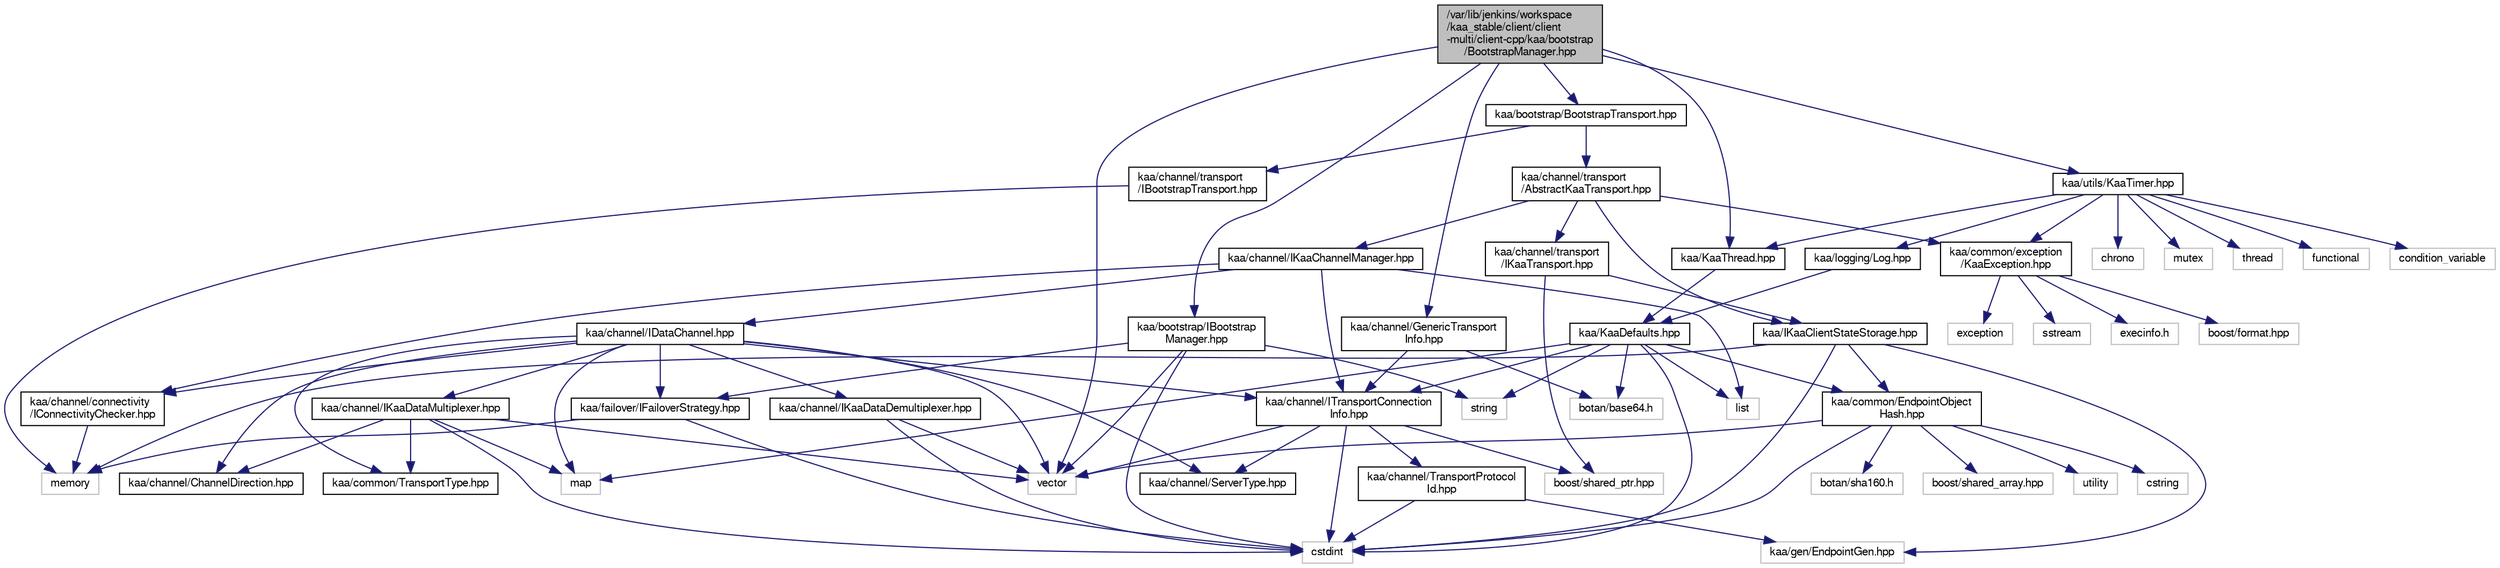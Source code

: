 digraph "/var/lib/jenkins/workspace/kaa_stable/client/client-multi/client-cpp/kaa/bootstrap/BootstrapManager.hpp"
{
  bgcolor="transparent";
  edge [fontname="FreeSans",fontsize="10",labelfontname="FreeSans",labelfontsize="10"];
  node [fontname="FreeSans",fontsize="10",shape=record];
  Node1 [label="/var/lib/jenkins/workspace\l/kaa_stable/client/client\l-multi/client-cpp/kaa/bootstrap\l/BootstrapManager.hpp",height=0.2,width=0.4,color="black", fillcolor="grey75", style="filled" fontcolor="black"];
  Node1 -> Node2 [color="midnightblue",fontsize="10",style="solid",fontname="FreeSans"];
  Node2 [label="vector",height=0.2,width=0.4,color="grey75"];
  Node1 -> Node3 [color="midnightblue",fontsize="10",style="solid",fontname="FreeSans"];
  Node3 [label="kaa/KaaThread.hpp",height=0.2,width=0.4,color="black",URL="$KaaThread_8hpp.html"];
  Node3 -> Node4 [color="midnightblue",fontsize="10",style="solid",fontname="FreeSans"];
  Node4 [label="kaa/KaaDefaults.hpp",height=0.2,width=0.4,color="black",URL="$KaaDefaults_8hpp.html"];
  Node4 -> Node5 [color="midnightblue",fontsize="10",style="solid",fontname="FreeSans"];
  Node5 [label="map",height=0.2,width=0.4,color="grey75"];
  Node4 -> Node6 [color="midnightblue",fontsize="10",style="solid",fontname="FreeSans"];
  Node6 [label="list",height=0.2,width=0.4,color="grey75"];
  Node4 -> Node7 [color="midnightblue",fontsize="10",style="solid",fontname="FreeSans"];
  Node7 [label="string",height=0.2,width=0.4,color="grey75"];
  Node4 -> Node8 [color="midnightblue",fontsize="10",style="solid",fontname="FreeSans"];
  Node8 [label="botan/base64.h",height=0.2,width=0.4,color="grey75"];
  Node4 -> Node9 [color="midnightblue",fontsize="10",style="solid",fontname="FreeSans"];
  Node9 [label="cstdint",height=0.2,width=0.4,color="grey75"];
  Node4 -> Node10 [color="midnightblue",fontsize="10",style="solid",fontname="FreeSans"];
  Node10 [label="kaa/common/EndpointObject\lHash.hpp",height=0.2,width=0.4,color="black",URL="$EndpointObjectHash_8hpp.html"];
  Node10 -> Node11 [color="midnightblue",fontsize="10",style="solid",fontname="FreeSans"];
  Node11 [label="utility",height=0.2,width=0.4,color="grey75"];
  Node10 -> Node12 [color="midnightblue",fontsize="10",style="solid",fontname="FreeSans"];
  Node12 [label="cstring",height=0.2,width=0.4,color="grey75"];
  Node10 -> Node2 [color="midnightblue",fontsize="10",style="solid",fontname="FreeSans"];
  Node10 -> Node13 [color="midnightblue",fontsize="10",style="solid",fontname="FreeSans"];
  Node13 [label="botan/sha160.h",height=0.2,width=0.4,color="grey75"];
  Node10 -> Node9 [color="midnightblue",fontsize="10",style="solid",fontname="FreeSans"];
  Node10 -> Node14 [color="midnightblue",fontsize="10",style="solid",fontname="FreeSans"];
  Node14 [label="boost/shared_array.hpp",height=0.2,width=0.4,color="grey75"];
  Node4 -> Node15 [color="midnightblue",fontsize="10",style="solid",fontname="FreeSans"];
  Node15 [label="kaa/channel/ITransportConnection\lInfo.hpp",height=0.2,width=0.4,color="black",URL="$ITransportConnectionInfo_8hpp.html"];
  Node15 -> Node9 [color="midnightblue",fontsize="10",style="solid",fontname="FreeSans"];
  Node15 -> Node2 [color="midnightblue",fontsize="10",style="solid",fontname="FreeSans"];
  Node15 -> Node16 [color="midnightblue",fontsize="10",style="solid",fontname="FreeSans"];
  Node16 [label="boost/shared_ptr.hpp",height=0.2,width=0.4,color="grey75"];
  Node15 -> Node17 [color="midnightblue",fontsize="10",style="solid",fontname="FreeSans"];
  Node17 [label="kaa/channel/ServerType.hpp",height=0.2,width=0.4,color="black",URL="$ServerType_8hpp.html"];
  Node15 -> Node18 [color="midnightblue",fontsize="10",style="solid",fontname="FreeSans"];
  Node18 [label="kaa/channel/TransportProtocol\lId.hpp",height=0.2,width=0.4,color="black",URL="$TransportProtocolId_8hpp.html"];
  Node18 -> Node9 [color="midnightblue",fontsize="10",style="solid",fontname="FreeSans"];
  Node18 -> Node19 [color="midnightblue",fontsize="10",style="solid",fontname="FreeSans"];
  Node19 [label="kaa/gen/EndpointGen.hpp",height=0.2,width=0.4,color="grey75"];
  Node1 -> Node20 [color="midnightblue",fontsize="10",style="solid",fontname="FreeSans"];
  Node20 [label="kaa/bootstrap/IBootstrap\lManager.hpp",height=0.2,width=0.4,color="black",URL="$IBootstrapManager_8hpp.html"];
  Node20 -> Node2 [color="midnightblue",fontsize="10",style="solid",fontname="FreeSans"];
  Node20 -> Node7 [color="midnightblue",fontsize="10",style="solid",fontname="FreeSans"];
  Node20 -> Node9 [color="midnightblue",fontsize="10",style="solid",fontname="FreeSans"];
  Node20 -> Node21 [color="midnightblue",fontsize="10",style="solid",fontname="FreeSans"];
  Node21 [label="kaa/failover/IFailoverStrategy.hpp",height=0.2,width=0.4,color="black",URL="$IFailoverStrategy_8hpp.html"];
  Node21 -> Node22 [color="midnightblue",fontsize="10",style="solid",fontname="FreeSans"];
  Node22 [label="memory",height=0.2,width=0.4,color="grey75"];
  Node21 -> Node9 [color="midnightblue",fontsize="10",style="solid",fontname="FreeSans"];
  Node1 -> Node23 [color="midnightblue",fontsize="10",style="solid",fontname="FreeSans"];
  Node23 [label="kaa/bootstrap/BootstrapTransport.hpp",height=0.2,width=0.4,color="black",URL="$BootstrapTransport_8hpp.html"];
  Node23 -> Node24 [color="midnightblue",fontsize="10",style="solid",fontname="FreeSans"];
  Node24 [label="kaa/channel/transport\l/AbstractKaaTransport.hpp",height=0.2,width=0.4,color="black",URL="$AbstractKaaTransport_8hpp.html"];
  Node24 -> Node25 [color="midnightblue",fontsize="10",style="solid",fontname="FreeSans"];
  Node25 [label="kaa/channel/transport\l/IKaaTransport.hpp",height=0.2,width=0.4,color="black",URL="$IKaaTransport_8hpp.html"];
  Node25 -> Node26 [color="midnightblue",fontsize="10",style="solid",fontname="FreeSans"];
  Node26 [label="kaa/IKaaClientStateStorage.hpp",height=0.2,width=0.4,color="black",URL="$IKaaClientStateStorage_8hpp.html"];
  Node26 -> Node9 [color="midnightblue",fontsize="10",style="solid",fontname="FreeSans"];
  Node26 -> Node22 [color="midnightblue",fontsize="10",style="solid",fontname="FreeSans"];
  Node26 -> Node19 [color="midnightblue",fontsize="10",style="solid",fontname="FreeSans"];
  Node26 -> Node10 [color="midnightblue",fontsize="10",style="solid",fontname="FreeSans"];
  Node25 -> Node16 [color="midnightblue",fontsize="10",style="solid",fontname="FreeSans"];
  Node24 -> Node27 [color="midnightblue",fontsize="10",style="solid",fontname="FreeSans"];
  Node27 [label="kaa/channel/IKaaChannelManager.hpp",height=0.2,width=0.4,color="black",URL="$IKaaChannelManager_8hpp.html"];
  Node27 -> Node6 [color="midnightblue",fontsize="10",style="solid",fontname="FreeSans"];
  Node27 -> Node28 [color="midnightblue",fontsize="10",style="solid",fontname="FreeSans"];
  Node28 [label="kaa/channel/IDataChannel.hpp",height=0.2,width=0.4,color="black",URL="$IDataChannel_8hpp.html"];
  Node28 -> Node2 [color="midnightblue",fontsize="10",style="solid",fontname="FreeSans"];
  Node28 -> Node5 [color="midnightblue",fontsize="10",style="solid",fontname="FreeSans"];
  Node28 -> Node21 [color="midnightblue",fontsize="10",style="solid",fontname="FreeSans"];
  Node28 -> Node17 [color="midnightblue",fontsize="10",style="solid",fontname="FreeSans"];
  Node28 -> Node29 [color="midnightblue",fontsize="10",style="solid",fontname="FreeSans"];
  Node29 [label="kaa/common/TransportType.hpp",height=0.2,width=0.4,color="black",URL="$TransportType_8hpp.html"];
  Node28 -> Node30 [color="midnightblue",fontsize="10",style="solid",fontname="FreeSans"];
  Node30 [label="kaa/channel/ChannelDirection.hpp",height=0.2,width=0.4,color="black",URL="$ChannelDirection_8hpp.html"];
  Node28 -> Node31 [color="midnightblue",fontsize="10",style="solid",fontname="FreeSans"];
  Node31 [label="kaa/channel/IKaaDataMultiplexer.hpp",height=0.2,width=0.4,color="black",URL="$IKaaDataMultiplexer_8hpp.html"];
  Node31 -> Node9 [color="midnightblue",fontsize="10",style="solid",fontname="FreeSans"];
  Node31 -> Node5 [color="midnightblue",fontsize="10",style="solid",fontname="FreeSans"];
  Node31 -> Node2 [color="midnightblue",fontsize="10",style="solid",fontname="FreeSans"];
  Node31 -> Node29 [color="midnightblue",fontsize="10",style="solid",fontname="FreeSans"];
  Node31 -> Node30 [color="midnightblue",fontsize="10",style="solid",fontname="FreeSans"];
  Node28 -> Node32 [color="midnightblue",fontsize="10",style="solid",fontname="FreeSans"];
  Node32 [label="kaa/channel/IKaaDataDemultiplexer.hpp",height=0.2,width=0.4,color="black",URL="$IKaaDataDemultiplexer_8hpp.html"];
  Node32 -> Node9 [color="midnightblue",fontsize="10",style="solid",fontname="FreeSans"];
  Node32 -> Node2 [color="midnightblue",fontsize="10",style="solid",fontname="FreeSans"];
  Node28 -> Node15 [color="midnightblue",fontsize="10",style="solid",fontname="FreeSans"];
  Node28 -> Node33 [color="midnightblue",fontsize="10",style="solid",fontname="FreeSans"];
  Node33 [label="kaa/channel/connectivity\l/IConnectivityChecker.hpp",height=0.2,width=0.4,color="black",URL="$IConnectivityChecker_8hpp.html"];
  Node33 -> Node22 [color="midnightblue",fontsize="10",style="solid",fontname="FreeSans"];
  Node27 -> Node15 [color="midnightblue",fontsize="10",style="solid",fontname="FreeSans"];
  Node27 -> Node33 [color="midnightblue",fontsize="10",style="solid",fontname="FreeSans"];
  Node24 -> Node34 [color="midnightblue",fontsize="10",style="solid",fontname="FreeSans"];
  Node34 [label="kaa/common/exception\l/KaaException.hpp",height=0.2,width=0.4,color="black",URL="$KaaException_8hpp.html"];
  Node34 -> Node35 [color="midnightblue",fontsize="10",style="solid",fontname="FreeSans"];
  Node35 [label="boost/format.hpp",height=0.2,width=0.4,color="grey75"];
  Node34 -> Node36 [color="midnightblue",fontsize="10",style="solid",fontname="FreeSans"];
  Node36 [label="exception",height=0.2,width=0.4,color="grey75"];
  Node34 -> Node37 [color="midnightblue",fontsize="10",style="solid",fontname="FreeSans"];
  Node37 [label="sstream",height=0.2,width=0.4,color="grey75"];
  Node34 -> Node38 [color="midnightblue",fontsize="10",style="solid",fontname="FreeSans"];
  Node38 [label="execinfo.h",height=0.2,width=0.4,color="grey75"];
  Node24 -> Node26 [color="midnightblue",fontsize="10",style="solid",fontname="FreeSans"];
  Node23 -> Node39 [color="midnightblue",fontsize="10",style="solid",fontname="FreeSans"];
  Node39 [label="kaa/channel/transport\l/IBootstrapTransport.hpp",height=0.2,width=0.4,color="black",URL="$IBootstrapTransport_8hpp.html"];
  Node39 -> Node22 [color="midnightblue",fontsize="10",style="solid",fontname="FreeSans"];
  Node1 -> Node40 [color="midnightblue",fontsize="10",style="solid",fontname="FreeSans"];
  Node40 [label="kaa/channel/GenericTransport\lInfo.hpp",height=0.2,width=0.4,color="black",URL="$GenericTransportInfo_8hpp.html"];
  Node40 -> Node8 [color="midnightblue",fontsize="10",style="solid",fontname="FreeSans"];
  Node40 -> Node15 [color="midnightblue",fontsize="10",style="solid",fontname="FreeSans"];
  Node1 -> Node41 [color="midnightblue",fontsize="10",style="solid",fontname="FreeSans"];
  Node41 [label="kaa/utils/KaaTimer.hpp",height=0.2,width=0.4,color="black",URL="$KaaTimer_8hpp.html"];
  Node41 -> Node42 [color="midnightblue",fontsize="10",style="solid",fontname="FreeSans"];
  Node42 [label="chrono",height=0.2,width=0.4,color="grey75"];
  Node41 -> Node43 [color="midnightblue",fontsize="10",style="solid",fontname="FreeSans"];
  Node43 [label="mutex",height=0.2,width=0.4,color="grey75"];
  Node41 -> Node44 [color="midnightblue",fontsize="10",style="solid",fontname="FreeSans"];
  Node44 [label="thread",height=0.2,width=0.4,color="grey75"];
  Node41 -> Node45 [color="midnightblue",fontsize="10",style="solid",fontname="FreeSans"];
  Node45 [label="functional",height=0.2,width=0.4,color="grey75"];
  Node41 -> Node46 [color="midnightblue",fontsize="10",style="solid",fontname="FreeSans"];
  Node46 [label="condition_variable",height=0.2,width=0.4,color="grey75"];
  Node41 -> Node3 [color="midnightblue",fontsize="10",style="solid",fontname="FreeSans"];
  Node41 -> Node47 [color="midnightblue",fontsize="10",style="solid",fontname="FreeSans"];
  Node47 [label="kaa/logging/Log.hpp",height=0.2,width=0.4,color="black",URL="$Log_8hpp.html"];
  Node47 -> Node4 [color="midnightblue",fontsize="10",style="solid",fontname="FreeSans"];
  Node41 -> Node34 [color="midnightblue",fontsize="10",style="solid",fontname="FreeSans"];
}
